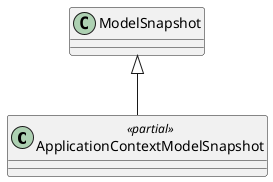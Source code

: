 @startuml
class ApplicationContextModelSnapshot <<partial>> {
}
ModelSnapshot <|-- ApplicationContextModelSnapshot
@enduml

